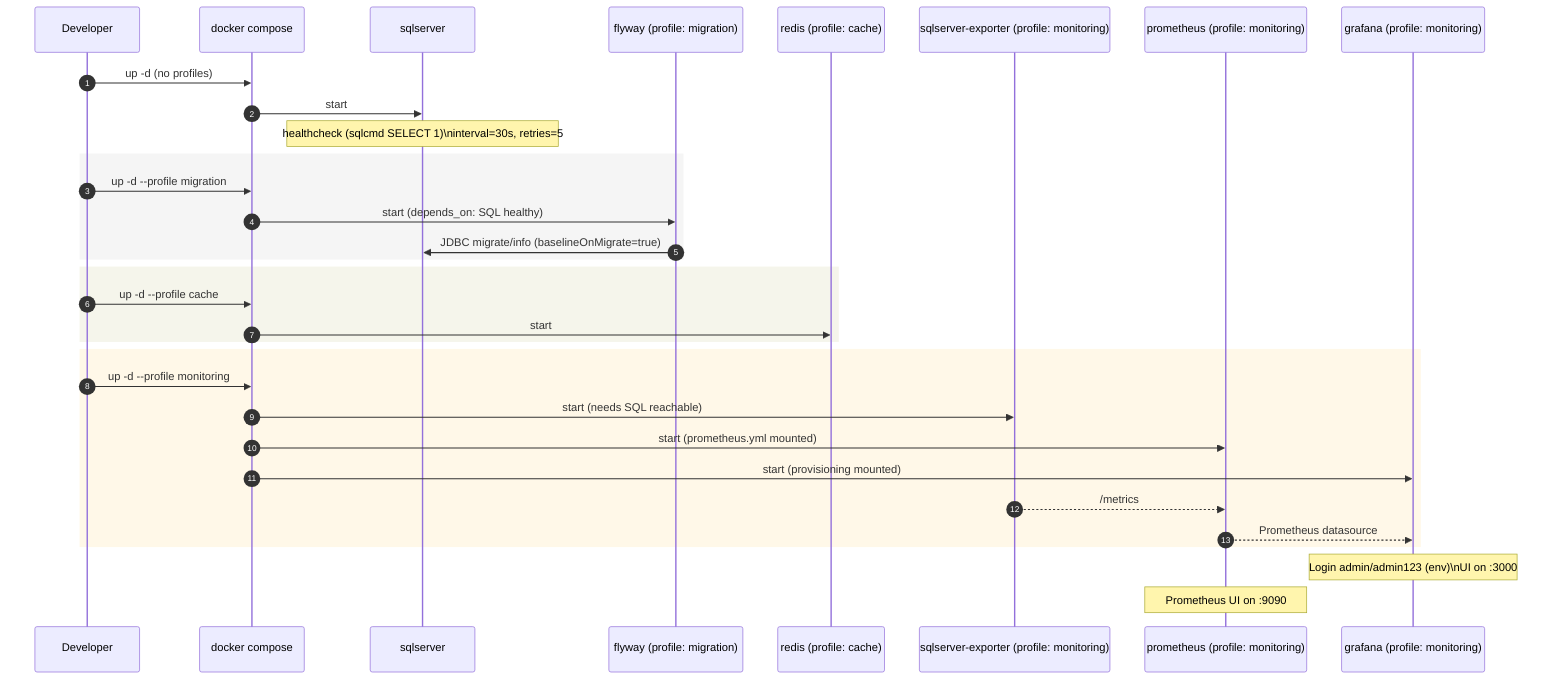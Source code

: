 sequenceDiagram
  autonumber
  participant Dev as Developer
  participant DC as docker compose
  participant SQL as sqlserver
  participant FLY as flyway (profile: migration)
  participant RED as redis (profile: cache)
  participant EXP as sqlserver-exporter (profile: monitoring)
  participant PRO as prometheus (profile: monitoring)
  participant GRA as grafana (profile: monitoring)

  Dev->>DC: up -d  (no profiles)
  DC->>SQL: start
  Note over SQL: healthcheck (sqlcmd SELECT 1)\ninterval=30s, retries=5

  rect rgb(245,245,245)
  Dev->>DC: up -d --profile migration
  DC->>FLY: start (depends_on: SQL healthy)
  FLY->>SQL: JDBC migrate/info (baselineOnMigrate=true)
  end

  rect rgb(245,245,235)
  Dev->>DC: up -d --profile cache
  DC->>RED: start
  end

  rect rgb(255,248,232)
  Dev->>DC: up -d --profile monitoring
  DC->>EXP: start (needs SQL reachable)
  DC->>PRO: start (prometheus.yml mounted)
  DC->>GRA: start (provisioning mounted)
  EXP-->>PRO: /metrics
  PRO-->>GRA: Prometheus datasource
  end

  Note over GRA: Login admin/admin123 (env)\nUI on :3000
  Note over PRO: Prometheus UI on :9090